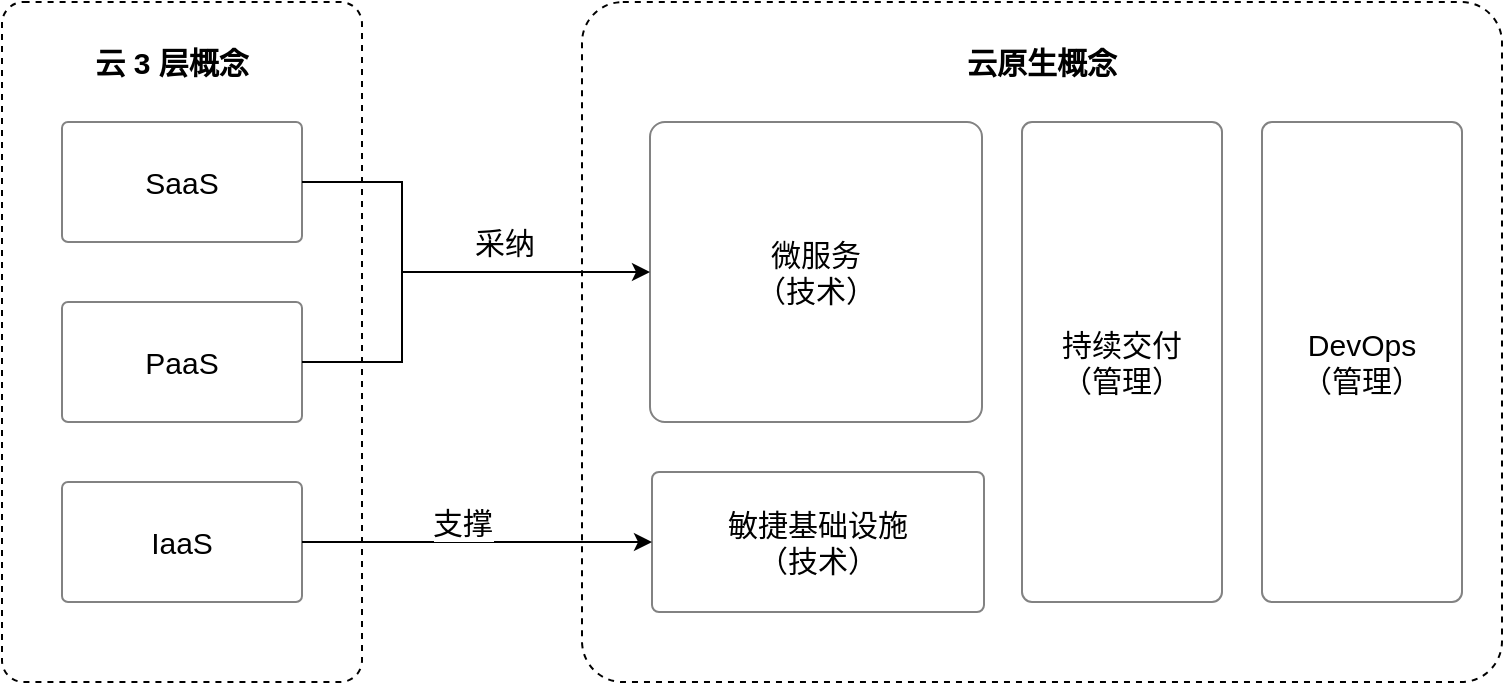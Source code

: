 <mxfile version="12.9.3" type="github">
  <diagram id="SkMzPhTBbyZ_zyWaAGZy" name="第 1 页">
    <mxGraphModel dx="1422" dy="793" grid="1" gridSize="10" guides="1" tooltips="1" connect="1" arrows="1" fold="1" page="1" pageScale="1" pageWidth="827" pageHeight="1169" math="0" shadow="0">
      <root>
        <mxCell id="0" />
        <mxCell id="1" parent="0" />
        <mxCell id="2YOUZ-Z0bVTe1FbO1rfL-2" value="" style="rounded=1;whiteSpace=wrap;html=1;dashed=1;fillColor=none;perimeter=rectanglePerimeter;arcSize=6;" vertex="1" parent="1">
          <mxGeometry x="90" y="180" width="180" height="340" as="geometry" />
        </mxCell>
        <mxCell id="2YOUZ-Z0bVTe1FbO1rfL-1" value="SaaS" style="rounded=1;whiteSpace=wrap;html=1;fontColor=#000000;strokeColor=#828282;arcSize=5;fontSize=15;" vertex="1" parent="1">
          <mxGeometry x="120" y="240" width="120" height="60" as="geometry" />
        </mxCell>
        <mxCell id="2YOUZ-Z0bVTe1FbO1rfL-3" value="云 3 层概念&lt;br style=&quot;font-size: 15px;&quot;&gt;" style="text;html=1;strokeColor=none;fillColor=none;align=center;verticalAlign=middle;whiteSpace=wrap;rounded=0;dashed=1;fontSize=15;fontStyle=1" vertex="1" parent="1">
          <mxGeometry x="130" y="200" width="90" height="20" as="geometry" />
        </mxCell>
        <mxCell id="2YOUZ-Z0bVTe1FbO1rfL-4" value="PaaS" style="rounded=1;whiteSpace=wrap;html=1;arcSize=5;strokeColor=#828282;fontSize=15;" vertex="1" parent="1">
          <mxGeometry x="120" y="330" width="120" height="60" as="geometry" />
        </mxCell>
        <mxCell id="2YOUZ-Z0bVTe1FbO1rfL-5" value="IaaS" style="rounded=1;whiteSpace=wrap;html=1;arcSize=5;strokeColor=#828282;fontSize=15;" vertex="1" parent="1">
          <mxGeometry x="120" y="420" width="120" height="60" as="geometry" />
        </mxCell>
        <mxCell id="2YOUZ-Z0bVTe1FbO1rfL-6" value="" style="rounded=1;whiteSpace=wrap;html=1;dashed=1;fillColor=none;perimeter=rectanglePerimeter;arcSize=6;fontColor=#000000;" vertex="1" parent="1">
          <mxGeometry x="380" y="180" width="460" height="340" as="geometry" />
        </mxCell>
        <mxCell id="2YOUZ-Z0bVTe1FbO1rfL-7" value="云原生概念" style="text;html=1;strokeColor=none;fillColor=none;align=center;verticalAlign=middle;whiteSpace=wrap;rounded=0;dashed=1;fontSize=15;fontStyle=1" vertex="1" parent="1">
          <mxGeometry x="565" y="200" width="90" height="20" as="geometry" />
        </mxCell>
        <mxCell id="2YOUZ-Z0bVTe1FbO1rfL-8" value="&lt;font style=&quot;font-size: 15px&quot;&gt;微服务&lt;br&gt;（技术）&lt;/font&gt;" style="rounded=1;whiteSpace=wrap;html=1;fontColor=#000000;strokeColor=#828282;arcSize=5;" vertex="1" parent="1">
          <mxGeometry x="414" y="240" width="166" height="150" as="geometry" />
        </mxCell>
        <mxCell id="2YOUZ-Z0bVTe1FbO1rfL-9" value="敏捷基础设施&lt;br&gt;（技术）" style="rounded=1;whiteSpace=wrap;html=1;arcSize=5;strokeColor=#828282;fontSize=15;" vertex="1" parent="1">
          <mxGeometry x="415" y="415" width="166" height="70" as="geometry" />
        </mxCell>
        <mxCell id="2YOUZ-Z0bVTe1FbO1rfL-10" value="持续交付&lt;br&gt;（管理）" style="rounded=1;whiteSpace=wrap;html=1;arcSize=5;strokeColor=#828282;fontSize=15;" vertex="1" parent="1">
          <mxGeometry x="600" y="240" width="100" height="240" as="geometry" />
        </mxCell>
        <mxCell id="2YOUZ-Z0bVTe1FbO1rfL-11" value="DevOps&lt;br&gt;（管理）" style="rounded=1;whiteSpace=wrap;html=1;arcSize=5;strokeColor=#828282;fontSize=15;" vertex="1" parent="1">
          <mxGeometry x="720" y="240" width="100" height="240" as="geometry" />
        </mxCell>
        <mxCell id="2YOUZ-Z0bVTe1FbO1rfL-12" value="" style="endArrow=none;html=1;fontSize=15;fontColor=#000000;exitX=1;exitY=0.5;exitDx=0;exitDy=0;entryX=1;entryY=0.5;entryDx=0;entryDy=0;rounded=0;" edge="1" parent="1" source="2YOUZ-Z0bVTe1FbO1rfL-1" target="2YOUZ-Z0bVTe1FbO1rfL-4">
          <mxGeometry width="50" height="50" relative="1" as="geometry">
            <mxPoint x="390" y="430" as="sourcePoint" />
            <mxPoint x="300" y="370" as="targetPoint" />
            <Array as="points">
              <mxPoint x="290" y="270" />
              <mxPoint x="290" y="360" />
            </Array>
          </mxGeometry>
        </mxCell>
        <mxCell id="2YOUZ-Z0bVTe1FbO1rfL-14" value="" style="endArrow=classic;html=1;fontSize=15;fontColor=#000000;entryX=0;entryY=0.5;entryDx=0;entryDy=0;" edge="1" parent="1" target="2YOUZ-Z0bVTe1FbO1rfL-8">
          <mxGeometry width="50" height="50" relative="1" as="geometry">
            <mxPoint x="290" y="315" as="sourcePoint" />
            <mxPoint x="440" y="380" as="targetPoint" />
          </mxGeometry>
        </mxCell>
        <mxCell id="2YOUZ-Z0bVTe1FbO1rfL-16" value="采纳" style="text;html=1;align=center;verticalAlign=middle;resizable=0;points=[];labelBackgroundColor=#ffffff;fontSize=15;fontColor=#000000;" vertex="1" connectable="0" parent="2YOUZ-Z0bVTe1FbO1rfL-14">
          <mxGeometry x="-0.177" relative="1" as="geometry">
            <mxPoint y="-15" as="offset" />
          </mxGeometry>
        </mxCell>
        <mxCell id="2YOUZ-Z0bVTe1FbO1rfL-15" value="支撑" style="endArrow=classic;html=1;fontSize=15;fontColor=#000000;exitX=1;exitY=0.5;exitDx=0;exitDy=0;" edge="1" parent="1" source="2YOUZ-Z0bVTe1FbO1rfL-5">
          <mxGeometry x="-0.086" y="10" width="50" height="50" relative="1" as="geometry">
            <mxPoint x="240" y="449.5" as="sourcePoint" />
            <mxPoint x="415" y="450" as="targetPoint" />
            <mxPoint as="offset" />
          </mxGeometry>
        </mxCell>
      </root>
    </mxGraphModel>
  </diagram>
</mxfile>
